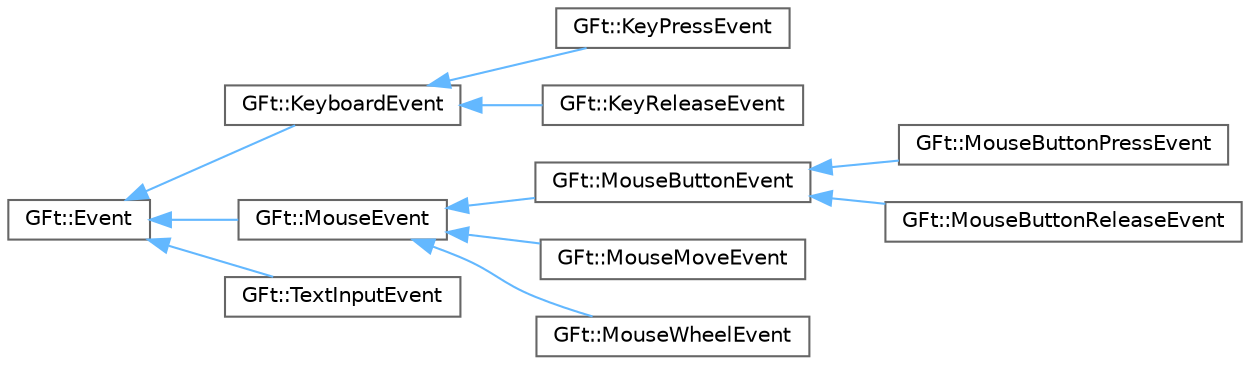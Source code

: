 digraph "类继承关系图"
{
 // LATEX_PDF_SIZE
  bgcolor="transparent";
  edge [fontname=Helvetica,fontsize=10,labelfontname=Helvetica,labelfontsize=10];
  node [fontname=Helvetica,fontsize=10,shape=box,height=0.2,width=0.4];
  rankdir="LR";
  Node0 [id="Node000000",label="GFt::Event",height=0.2,width=0.4,color="grey40", fillcolor="white", style="filled",URL="$class_g_ft_1_1_event.html",tooltip="事件基类"];
  Node0 -> Node1 [id="edge1_Node000000_Node000001",dir="back",color="steelblue1",style="solid",tooltip=" "];
  Node1 [id="Node000001",label="GFt::KeyboardEvent",height=0.2,width=0.4,color="grey40", fillcolor="white", style="filled",URL="$class_g_ft_1_1_keyboard_event.html",tooltip="键盘事件基类"];
  Node1 -> Node2 [id="edge2_Node000001_Node000002",dir="back",color="steelblue1",style="solid",tooltip=" "];
  Node2 [id="Node000002",label="GFt::KeyPressEvent",height=0.2,width=0.4,color="grey40", fillcolor="white", style="filled",URL="$class_g_ft_1_1_key_press_event.html",tooltip="键盘按键按下事件"];
  Node1 -> Node3 [id="edge3_Node000001_Node000003",dir="back",color="steelblue1",style="solid",tooltip=" "];
  Node3 [id="Node000003",label="GFt::KeyReleaseEvent",height=0.2,width=0.4,color="grey40", fillcolor="white", style="filled",URL="$class_g_ft_1_1_key_release_event.html",tooltip="键盘按键弹起事件"];
  Node0 -> Node4 [id="edge4_Node000000_Node000004",dir="back",color="steelblue1",style="solid",tooltip=" "];
  Node4 [id="Node000004",label="GFt::MouseEvent",height=0.2,width=0.4,color="grey40", fillcolor="white", style="filled",URL="$class_g_ft_1_1_mouse_event.html",tooltip="鼠标事件基类"];
  Node4 -> Node5 [id="edge5_Node000004_Node000005",dir="back",color="steelblue1",style="solid",tooltip=" "];
  Node5 [id="Node000005",label="GFt::MouseButtonEvent",height=0.2,width=0.4,color="grey40", fillcolor="white", style="filled",URL="$class_g_ft_1_1_mouse_button_event.html",tooltip="鼠标按钮事件基类"];
  Node5 -> Node6 [id="edge6_Node000005_Node000006",dir="back",color="steelblue1",style="solid",tooltip=" "];
  Node6 [id="Node000006",label="GFt::MouseButtonPressEvent",height=0.2,width=0.4,color="grey40", fillcolor="white", style="filled",URL="$class_g_ft_1_1_mouse_button_press_event.html",tooltip="鼠标按钮按下事件"];
  Node5 -> Node7 [id="edge7_Node000005_Node000007",dir="back",color="steelblue1",style="solid",tooltip=" "];
  Node7 [id="Node000007",label="GFt::MouseButtonReleaseEvent",height=0.2,width=0.4,color="grey40", fillcolor="white", style="filled",URL="$class_g_ft_1_1_mouse_button_release_event.html",tooltip="鼠标按钮弹起事件"];
  Node4 -> Node8 [id="edge8_Node000004_Node000008",dir="back",color="steelblue1",style="solid",tooltip=" "];
  Node8 [id="Node000008",label="GFt::MouseMoveEvent",height=0.2,width=0.4,color="grey40", fillcolor="white", style="filled",URL="$class_g_ft_1_1_mouse_move_event.html",tooltip="鼠标移动事件"];
  Node4 -> Node9 [id="edge9_Node000004_Node000009",dir="back",color="steelblue1",style="solid",tooltip=" "];
  Node9 [id="Node000009",label="GFt::MouseWheelEvent",height=0.2,width=0.4,color="grey40", fillcolor="white", style="filled",URL="$class_g_ft_1_1_mouse_wheel_event.html",tooltip="鼠标滚轮事件"];
  Node0 -> Node10 [id="edge10_Node000000_Node000010",dir="back",color="steelblue1",style="solid",tooltip=" "];
  Node10 [id="Node000010",label="GFt::TextInputEvent",height=0.2,width=0.4,color="grey40", fillcolor="white", style="filled",URL="$class_g_ft_1_1_text_input_event.html",tooltip="文本输入事件"];
}
